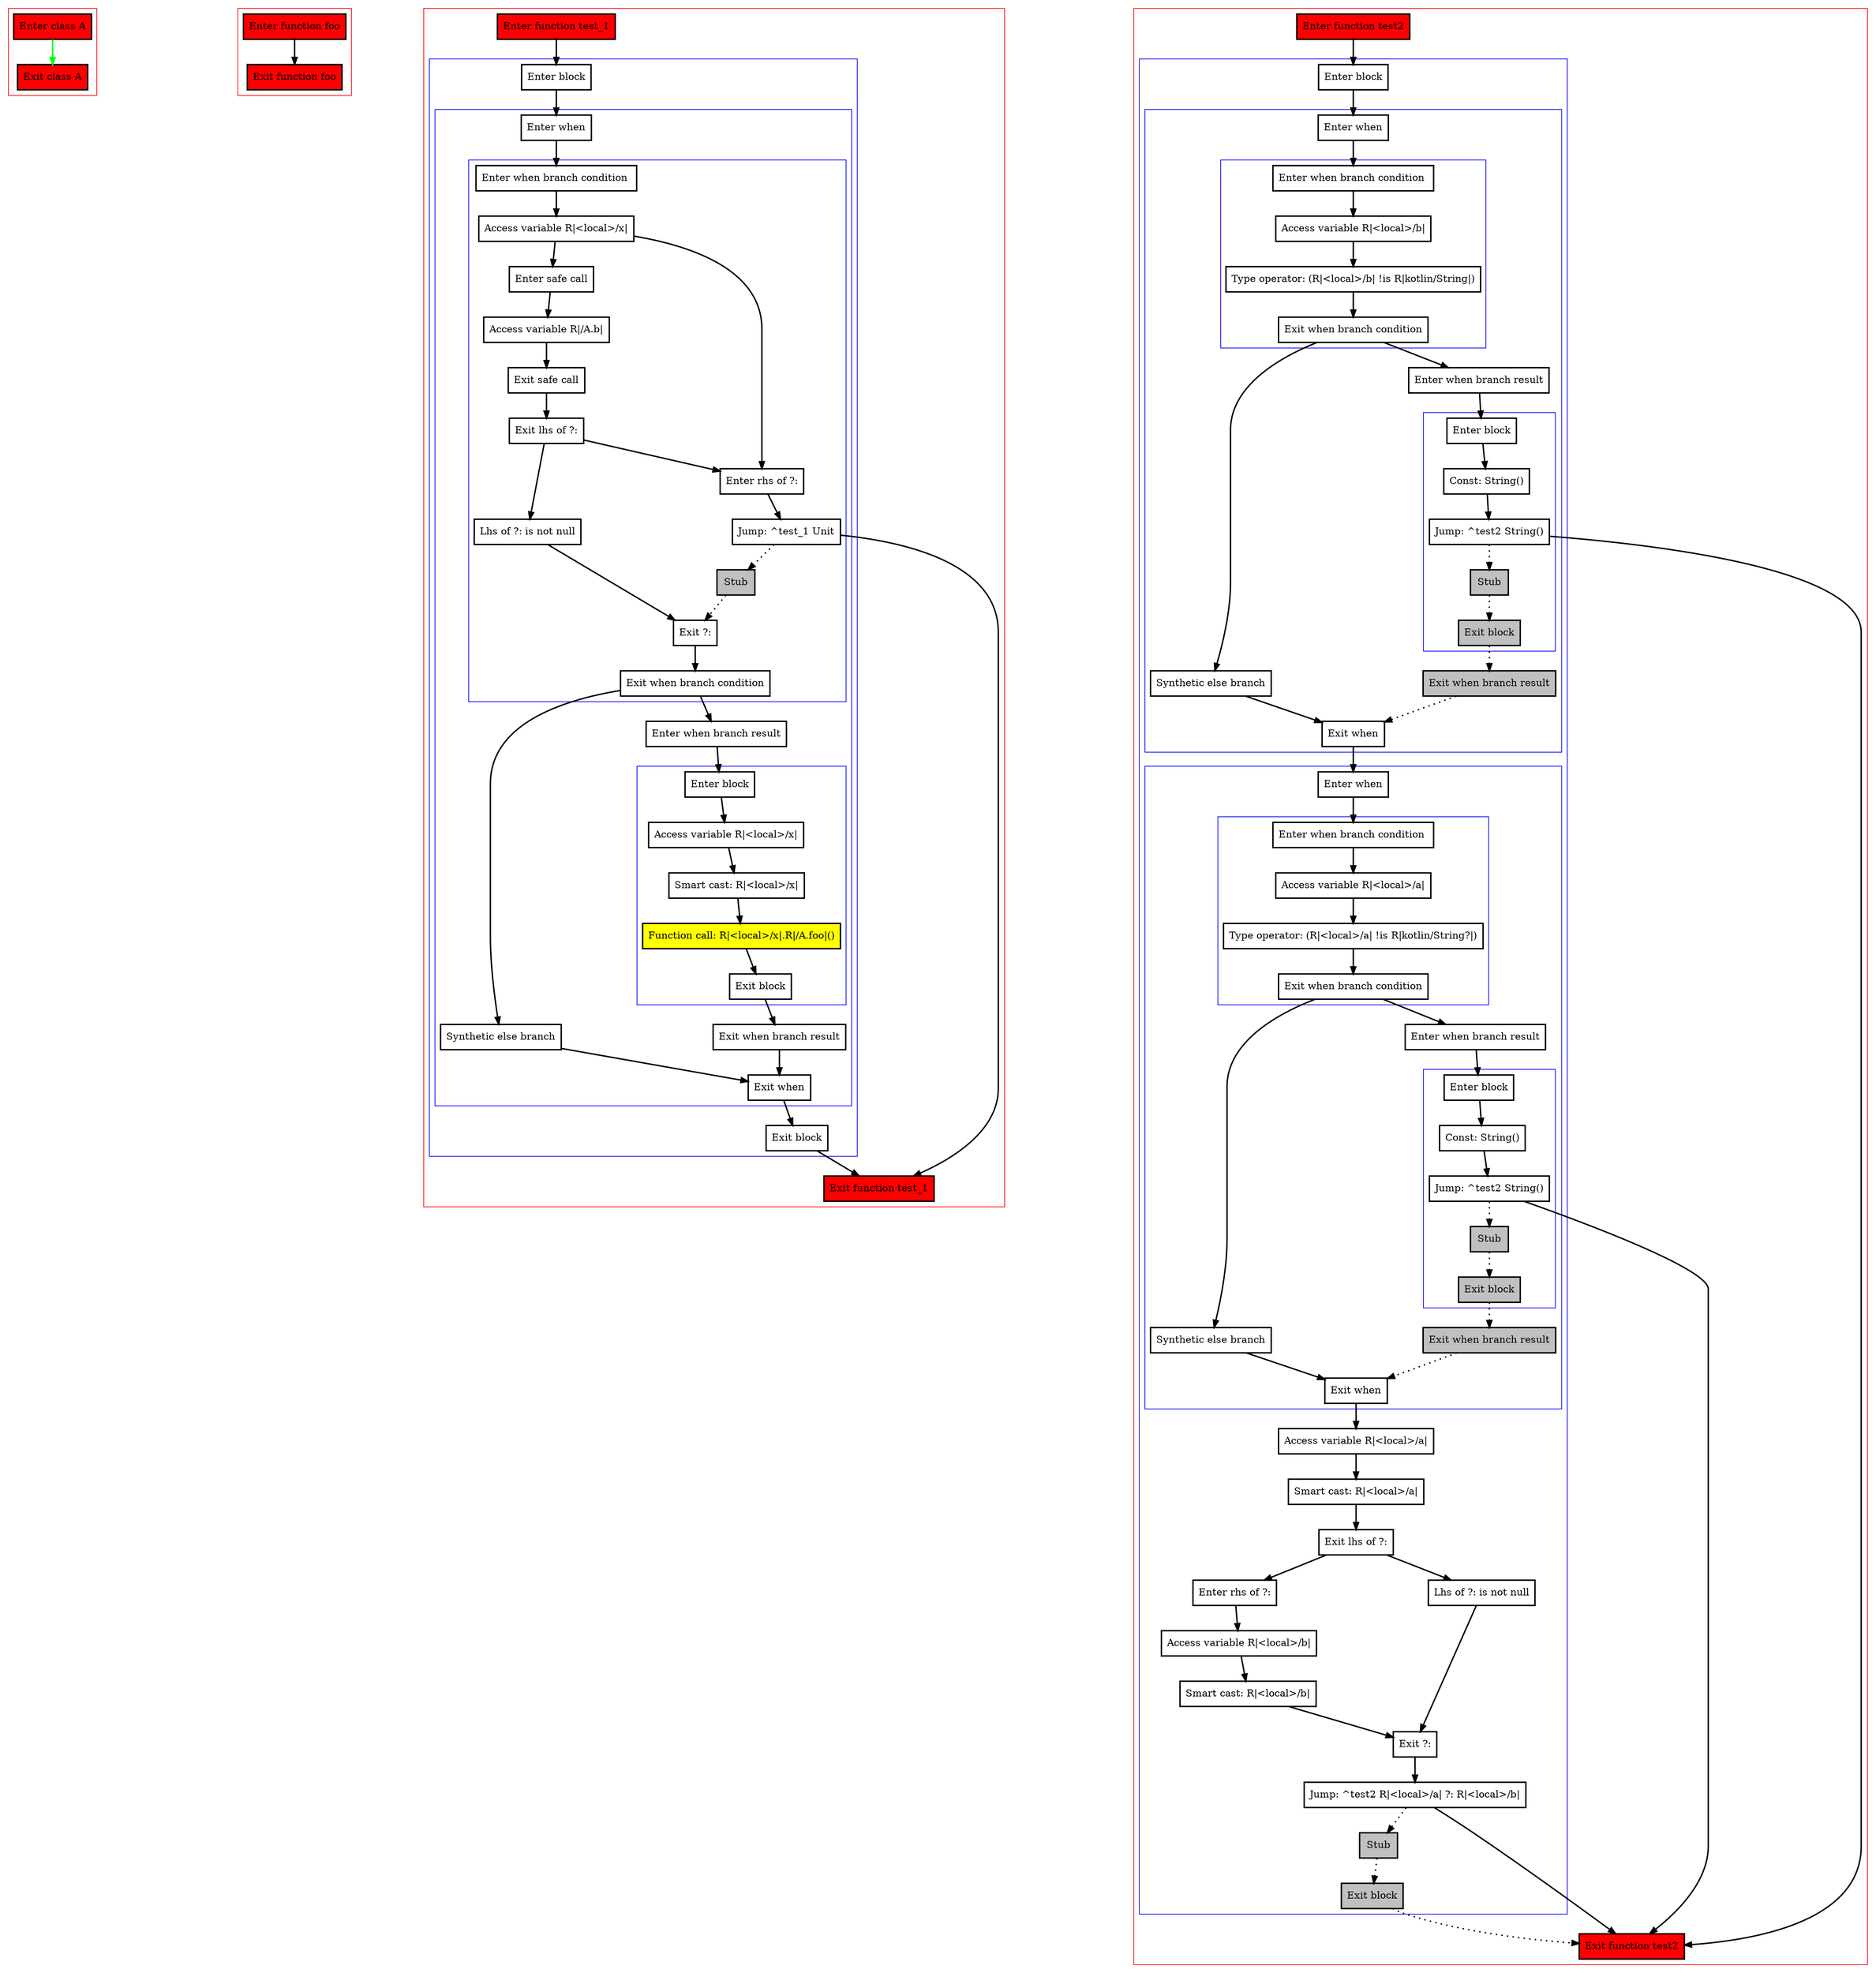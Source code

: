 digraph elvis_kt {
    graph [nodesep=3]
    node [shape=box penwidth=2]
    edge [penwidth=2]

    subgraph cluster_0 {
        color=red
        0 [label="Enter class A" style="filled" fillcolor=red];
        1 [label="Exit class A" style="filled" fillcolor=red];
    }
    0 -> {1} [color=green];

    subgraph cluster_1 {
        color=red
        2 [label="Enter function foo" style="filled" fillcolor=red];
        3 [label="Exit function foo" style="filled" fillcolor=red];
    }
    2 -> {3};

    subgraph cluster_2 {
        color=red
        4 [label="Enter function test_1" style="filled" fillcolor=red];
        subgraph cluster_3 {
            color=blue
            5 [label="Enter block"];
            subgraph cluster_4 {
                color=blue
                6 [label="Enter when"];
                subgraph cluster_5 {
                    color=blue
                    7 [label="Enter when branch condition "];
                    8 [label="Access variable R|<local>/x|"];
                    9 [label="Enter safe call"];
                    10 [label="Access variable R|/A.b|"];
                    11 [label="Exit safe call"];
                    12 [label="Exit lhs of ?:"];
                    13 [label="Enter rhs of ?:"];
                    14 [label="Jump: ^test_1 Unit"];
                    15 [label="Stub" style="filled" fillcolor=gray];
                    16 [label="Lhs of ?: is not null"];
                    17 [label="Exit ?:"];
                    18 [label="Exit when branch condition"];
                }
                19 [label="Synthetic else branch"];
                20 [label="Enter when branch result"];
                subgraph cluster_6 {
                    color=blue
                    21 [label="Enter block"];
                    22 [label="Access variable R|<local>/x|"];
                    23 [label="Smart cast: R|<local>/x|"];
                    24 [label="Function call: R|<local>/x|.R|/A.foo|()" style="filled" fillcolor=yellow];
                    25 [label="Exit block"];
                }
                26 [label="Exit when branch result"];
                27 [label="Exit when"];
            }
            28 [label="Exit block"];
        }
        29 [label="Exit function test_1" style="filled" fillcolor=red];
    }
    4 -> {5};
    5 -> {6};
    6 -> {7};
    7 -> {8};
    8 -> {9 13};
    9 -> {10};
    10 -> {11};
    11 -> {12};
    12 -> {13 16};
    13 -> {14};
    14 -> {29};
    14 -> {15} [style=dotted];
    15 -> {17} [style=dotted];
    16 -> {17};
    17 -> {18};
    18 -> {19 20};
    19 -> {27};
    20 -> {21};
    21 -> {22};
    22 -> {23};
    23 -> {24};
    24 -> {25};
    25 -> {26};
    26 -> {27};
    27 -> {28};
    28 -> {29};

    subgraph cluster_7 {
        color=red
        30 [label="Enter function test2" style="filled" fillcolor=red];
        subgraph cluster_8 {
            color=blue
            31 [label="Enter block"];
            subgraph cluster_9 {
                color=blue
                32 [label="Enter when"];
                subgraph cluster_10 {
                    color=blue
                    33 [label="Enter when branch condition "];
                    34 [label="Access variable R|<local>/b|"];
                    35 [label="Type operator: (R|<local>/b| !is R|kotlin/String|)"];
                    36 [label="Exit when branch condition"];
                }
                37 [label="Synthetic else branch"];
                38 [label="Enter when branch result"];
                subgraph cluster_11 {
                    color=blue
                    39 [label="Enter block"];
                    40 [label="Const: String()"];
                    41 [label="Jump: ^test2 String()"];
                    42 [label="Stub" style="filled" fillcolor=gray];
                    43 [label="Exit block" style="filled" fillcolor=gray];
                }
                44 [label="Exit when branch result" style="filled" fillcolor=gray];
                45 [label="Exit when"];
            }
            subgraph cluster_12 {
                color=blue
                46 [label="Enter when"];
                subgraph cluster_13 {
                    color=blue
                    47 [label="Enter when branch condition "];
                    48 [label="Access variable R|<local>/a|"];
                    49 [label="Type operator: (R|<local>/a| !is R|kotlin/String?|)"];
                    50 [label="Exit when branch condition"];
                }
                51 [label="Synthetic else branch"];
                52 [label="Enter when branch result"];
                subgraph cluster_14 {
                    color=blue
                    53 [label="Enter block"];
                    54 [label="Const: String()"];
                    55 [label="Jump: ^test2 String()"];
                    56 [label="Stub" style="filled" fillcolor=gray];
                    57 [label="Exit block" style="filled" fillcolor=gray];
                }
                58 [label="Exit when branch result" style="filled" fillcolor=gray];
                59 [label="Exit when"];
            }
            60 [label="Access variable R|<local>/a|"];
            61 [label="Smart cast: R|<local>/a|"];
            62 [label="Exit lhs of ?:"];
            63 [label="Enter rhs of ?:"];
            64 [label="Access variable R|<local>/b|"];
            65 [label="Smart cast: R|<local>/b|"];
            66 [label="Lhs of ?: is not null"];
            67 [label="Exit ?:"];
            68 [label="Jump: ^test2 R|<local>/a| ?: R|<local>/b|"];
            69 [label="Stub" style="filled" fillcolor=gray];
            70 [label="Exit block" style="filled" fillcolor=gray];
        }
        71 [label="Exit function test2" style="filled" fillcolor=red];
    }
    30 -> {31};
    31 -> {32};
    32 -> {33};
    33 -> {34};
    34 -> {35};
    35 -> {36};
    36 -> {37 38};
    37 -> {45};
    38 -> {39};
    39 -> {40};
    40 -> {41};
    41 -> {71};
    41 -> {42} [style=dotted];
    42 -> {43} [style=dotted];
    43 -> {44} [style=dotted];
    44 -> {45} [style=dotted];
    45 -> {46};
    46 -> {47};
    47 -> {48};
    48 -> {49};
    49 -> {50};
    50 -> {51 52};
    51 -> {59};
    52 -> {53};
    53 -> {54};
    54 -> {55};
    55 -> {71};
    55 -> {56} [style=dotted];
    56 -> {57} [style=dotted];
    57 -> {58} [style=dotted];
    58 -> {59} [style=dotted];
    59 -> {60};
    60 -> {61};
    61 -> {62};
    62 -> {63 66};
    63 -> {64};
    64 -> {65};
    65 -> {67};
    66 -> {67};
    67 -> {68};
    68 -> {71};
    68 -> {69} [style=dotted];
    69 -> {70} [style=dotted];
    70 -> {71} [style=dotted];

}
